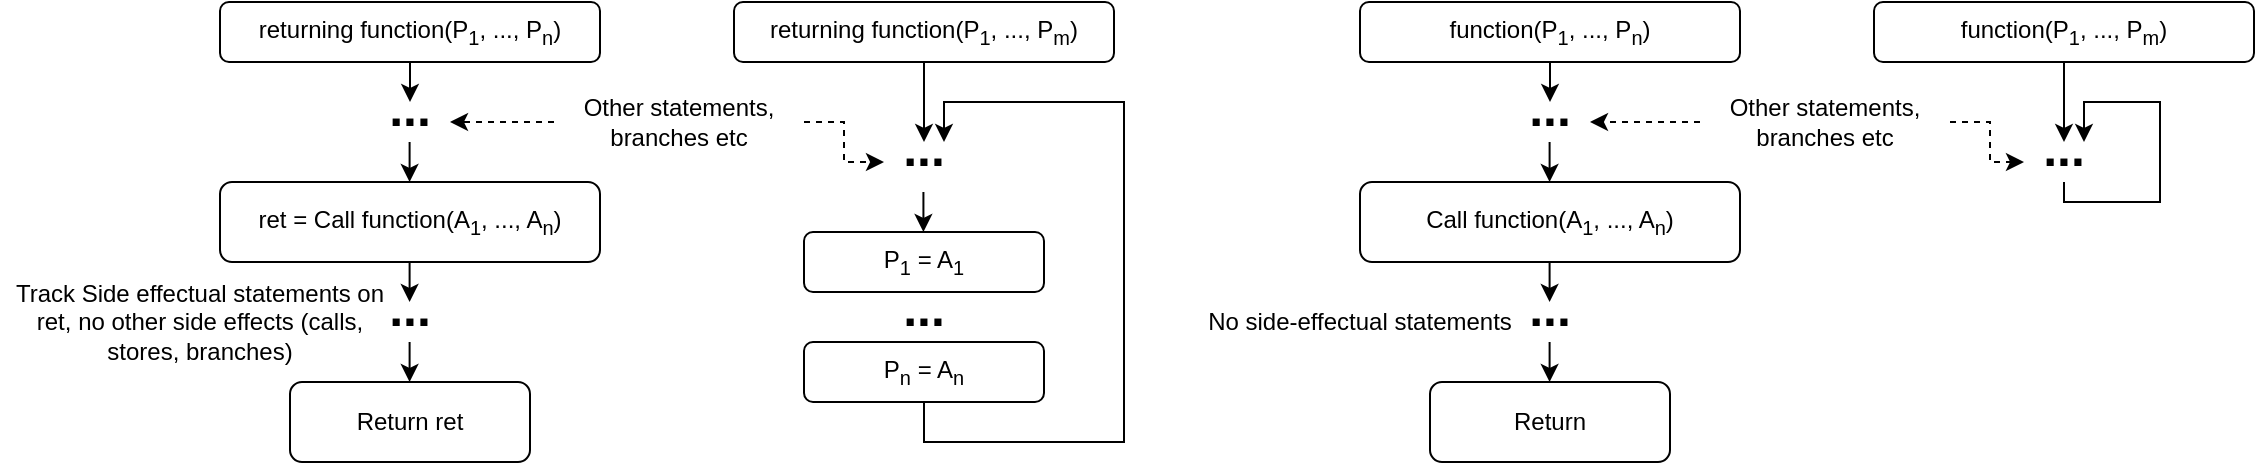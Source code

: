 <mxfile version="13.9.9" type="device"><diagram id="k7BNi8180OqENzGEO4c7" name="Page-1"><mxGraphModel dx="1831" dy="567" grid="1" gridSize="10" guides="1" tooltips="1" connect="1" arrows="1" fold="1" page="1" pageScale="1" pageWidth="850" pageHeight="1100" math="0" shadow="0"><root><mxCell id="0"/><mxCell id="1" parent="0"/><mxCell id="tiN_AfRySyAvcygIiiKA-2" value="Return ret" style="rounded=1;whiteSpace=wrap;html=1;" vertex="1" parent="1"><mxGeometry x="105" y="200" width="120" height="40" as="geometry"/></mxCell><mxCell id="tiN_AfRySyAvcygIiiKA-3" value="ret = Call function(A&lt;sub&gt;1&lt;/sub&gt;, ..., A&lt;sub&gt;n&lt;/sub&gt;)" style="rounded=1;whiteSpace=wrap;html=1;" vertex="1" parent="1"><mxGeometry x="70" y="100" width="190" height="40" as="geometry"/></mxCell><mxCell id="tiN_AfRySyAvcygIiiKA-5" style="edgeStyle=orthogonalEdgeStyle;rounded=0;orthogonalLoop=1;jettySize=auto;html=1;exitX=0.5;exitY=1;exitDx=0;exitDy=0;" edge="1" parent="1" source="tiN_AfRySyAvcygIiiKA-4"><mxGeometry relative="1" as="geometry"><mxPoint x="165" y="60" as="targetPoint"/></mxGeometry></mxCell><mxCell id="tiN_AfRySyAvcygIiiKA-4" value="returning function(P&lt;sub&gt;1&lt;/sub&gt;, ..., P&lt;sub&gt;n&lt;/sub&gt;)" style="rounded=1;whiteSpace=wrap;html=1;" vertex="1" parent="1"><mxGeometry x="70" y="10" width="190" height="30" as="geometry"/></mxCell><mxCell id="tiN_AfRySyAvcygIiiKA-6" style="edgeStyle=orthogonalEdgeStyle;rounded=0;orthogonalLoop=1;jettySize=auto;html=1;exitX=0.5;exitY=1;exitDx=0;exitDy=0;" edge="1" parent="1"><mxGeometry relative="1" as="geometry"><mxPoint x="164.8" y="100" as="targetPoint"/><mxPoint x="164.8" y="80" as="sourcePoint"/></mxGeometry></mxCell><mxCell id="tiN_AfRySyAvcygIiiKA-7" style="edgeStyle=orthogonalEdgeStyle;rounded=0;orthogonalLoop=1;jettySize=auto;html=1;exitX=0.5;exitY=1;exitDx=0;exitDy=0;" edge="1" parent="1"><mxGeometry relative="1" as="geometry"><mxPoint x="164.8" y="160" as="targetPoint"/><mxPoint x="164.8" y="140" as="sourcePoint"/></mxGeometry></mxCell><mxCell id="tiN_AfRySyAvcygIiiKA-8" style="edgeStyle=orthogonalEdgeStyle;rounded=0;orthogonalLoop=1;jettySize=auto;html=1;exitX=0.5;exitY=1;exitDx=0;exitDy=0;" edge="1" parent="1"><mxGeometry relative="1" as="geometry"><mxPoint x="164.8" y="200" as="targetPoint"/><mxPoint x="164.8" y="180" as="sourcePoint"/></mxGeometry></mxCell><mxCell id="tiN_AfRySyAvcygIiiKA-9" value="&lt;b&gt;&lt;font style=&quot;font-size: 25px&quot;&gt;...&lt;/font&gt;&lt;/b&gt;" style="text;html=1;strokeColor=none;fillColor=none;align=center;verticalAlign=bottom;whiteSpace=wrap;rounded=0;" vertex="1" parent="1"><mxGeometry x="145" y="60" width="40" height="20" as="geometry"/></mxCell><mxCell id="tiN_AfRySyAvcygIiiKA-10" value="&lt;b&gt;&lt;font style=&quot;font-size: 25px&quot;&gt;...&lt;/font&gt;&lt;/b&gt;" style="text;html=1;strokeColor=none;fillColor=none;align=center;verticalAlign=bottom;whiteSpace=wrap;rounded=0;" vertex="1" parent="1"><mxGeometry x="145" y="160" width="40" height="20" as="geometry"/></mxCell><mxCell id="tiN_AfRySyAvcygIiiKA-41" style="edgeStyle=orthogonalEdgeStyle;rounded=0;orthogonalLoop=1;jettySize=auto;html=1;exitX=0;exitY=0.5;exitDx=0;exitDy=0;entryX=1;entryY=0.5;entryDx=0;entryDy=0;dashed=1;" edge="1" parent="1" source="tiN_AfRySyAvcygIiiKA-11" target="tiN_AfRySyAvcygIiiKA-9"><mxGeometry relative="1" as="geometry"/></mxCell><mxCell id="tiN_AfRySyAvcygIiiKA-42" style="edgeStyle=orthogonalEdgeStyle;rounded=0;orthogonalLoop=1;jettySize=auto;html=1;exitX=1;exitY=0.5;exitDx=0;exitDy=0;entryX=0;entryY=0.5;entryDx=0;entryDy=0;dashed=1;" edge="1" parent="1" source="tiN_AfRySyAvcygIiiKA-11" target="tiN_AfRySyAvcygIiiKA-18"><mxGeometry relative="1" as="geometry"/></mxCell><mxCell id="tiN_AfRySyAvcygIiiKA-11" value="Other statements, branches etc" style="text;html=1;strokeColor=none;fillColor=none;align=center;verticalAlign=middle;whiteSpace=wrap;rounded=0;" vertex="1" parent="1"><mxGeometry x="237" y="60" width="125" height="20" as="geometry"/></mxCell><mxCell id="tiN_AfRySyAvcygIiiKA-12" value="Track Side effectual statements on ret, no other side effects (calls, stores, branches)" style="text;html=1;strokeColor=none;fillColor=none;align=center;verticalAlign=middle;whiteSpace=wrap;rounded=0;" vertex="1" parent="1"><mxGeometry x="-40" y="160" width="200" height="20" as="geometry"/></mxCell><mxCell id="tiN_AfRySyAvcygIiiKA-21" style="edgeStyle=orthogonalEdgeStyle;rounded=0;orthogonalLoop=1;jettySize=auto;html=1;exitX=0.5;exitY=1;exitDx=0;exitDy=0;entryX=0.5;entryY=0;entryDx=0;entryDy=0;" edge="1" parent="1" source="tiN_AfRySyAvcygIiiKA-13" target="tiN_AfRySyAvcygIiiKA-18"><mxGeometry relative="1" as="geometry"/></mxCell><mxCell id="tiN_AfRySyAvcygIiiKA-13" value="returning&amp;nbsp;function(P&lt;sub&gt;1&lt;/sub&gt;, ..., P&lt;sub&gt;m&lt;/sub&gt;)" style="rounded=1;whiteSpace=wrap;html=1;" vertex="1" parent="1"><mxGeometry x="327" y="10" width="190" height="30" as="geometry"/></mxCell><mxCell id="tiN_AfRySyAvcygIiiKA-14" value="P&lt;sub&gt;1&lt;/sub&gt; = A&lt;sub&gt;1&lt;/sub&gt;" style="rounded=1;whiteSpace=wrap;html=1;" vertex="1" parent="1"><mxGeometry x="362" y="125" width="120" height="30" as="geometry"/></mxCell><mxCell id="tiN_AfRySyAvcygIiiKA-17" style="edgeStyle=orthogonalEdgeStyle;rounded=0;orthogonalLoop=1;jettySize=auto;html=1;exitX=0.5;exitY=1;exitDx=0;exitDy=0;entryX=0.75;entryY=0;entryDx=0;entryDy=0;" edge="1" parent="1" source="tiN_AfRySyAvcygIiiKA-15" target="tiN_AfRySyAvcygIiiKA-18"><mxGeometry relative="1" as="geometry"><mxPoint x="421.857" y="250" as="targetPoint"/><Array as="points"><mxPoint x="422" y="230"/><mxPoint x="522" y="230"/><mxPoint x="522" y="60"/><mxPoint x="432" y="60"/></Array></mxGeometry></mxCell><mxCell id="tiN_AfRySyAvcygIiiKA-15" value="P&lt;sub&gt;n&lt;/sub&gt; = A&lt;sub&gt;n&lt;/sub&gt;" style="rounded=1;whiteSpace=wrap;html=1;" vertex="1" parent="1"><mxGeometry x="362" y="180" width="120" height="30" as="geometry"/></mxCell><mxCell id="tiN_AfRySyAvcygIiiKA-16" value="&lt;b&gt;&lt;font style=&quot;font-size: 25px&quot;&gt;...&lt;/font&gt;&lt;/b&gt;" style="text;html=1;strokeColor=none;fillColor=none;align=center;verticalAlign=bottom;whiteSpace=wrap;rounded=0;" vertex="1" parent="1"><mxGeometry x="402" y="155" width="40" height="25" as="geometry"/></mxCell><mxCell id="tiN_AfRySyAvcygIiiKA-18" value="&lt;b&gt;&lt;font style=&quot;font-size: 25px&quot;&gt;...&lt;/font&gt;&lt;/b&gt;" style="text;html=1;strokeColor=none;fillColor=none;align=center;verticalAlign=bottom;whiteSpace=wrap;rounded=0;" vertex="1" parent="1"><mxGeometry x="402" y="80" width="40" height="20" as="geometry"/></mxCell><mxCell id="tiN_AfRySyAvcygIiiKA-20" style="edgeStyle=orthogonalEdgeStyle;rounded=0;orthogonalLoop=1;jettySize=auto;html=1;exitX=0.5;exitY=1;exitDx=0;exitDy=0;" edge="1" parent="1"><mxGeometry relative="1" as="geometry"><mxPoint x="421.71" y="125" as="targetPoint"/><mxPoint x="421.71" y="105" as="sourcePoint"/></mxGeometry></mxCell><mxCell id="tiN_AfRySyAvcygIiiKA-22" value="Return" style="rounded=1;whiteSpace=wrap;html=1;" vertex="1" parent="1"><mxGeometry x="675" y="200" width="120" height="40" as="geometry"/></mxCell><mxCell id="tiN_AfRySyAvcygIiiKA-23" value="Call function(A&lt;sub&gt;1&lt;/sub&gt;, ..., A&lt;sub&gt;n&lt;/sub&gt;)" style="rounded=1;whiteSpace=wrap;html=1;" vertex="1" parent="1"><mxGeometry x="640" y="100" width="190" height="40" as="geometry"/></mxCell><mxCell id="tiN_AfRySyAvcygIiiKA-24" style="edgeStyle=orthogonalEdgeStyle;rounded=0;orthogonalLoop=1;jettySize=auto;html=1;exitX=0.5;exitY=1;exitDx=0;exitDy=0;" edge="1" parent="1" source="tiN_AfRySyAvcygIiiKA-25"><mxGeometry relative="1" as="geometry"><mxPoint x="735" y="60" as="targetPoint"/></mxGeometry></mxCell><mxCell id="tiN_AfRySyAvcygIiiKA-25" value="function(P&lt;sub&gt;1&lt;/sub&gt;, ..., P&lt;sub&gt;n&lt;/sub&gt;)" style="rounded=1;whiteSpace=wrap;html=1;" vertex="1" parent="1"><mxGeometry x="640" y="10" width="190" height="30" as="geometry"/></mxCell><mxCell id="tiN_AfRySyAvcygIiiKA-26" style="edgeStyle=orthogonalEdgeStyle;rounded=0;orthogonalLoop=1;jettySize=auto;html=1;exitX=0.5;exitY=1;exitDx=0;exitDy=0;" edge="1" parent="1"><mxGeometry relative="1" as="geometry"><mxPoint x="734.8" y="100" as="targetPoint"/><mxPoint x="734.8" y="80" as="sourcePoint"/></mxGeometry></mxCell><mxCell id="tiN_AfRySyAvcygIiiKA-27" style="edgeStyle=orthogonalEdgeStyle;rounded=0;orthogonalLoop=1;jettySize=auto;html=1;exitX=0.5;exitY=1;exitDx=0;exitDy=0;" edge="1" parent="1"><mxGeometry relative="1" as="geometry"><mxPoint x="734.8" y="160" as="targetPoint"/><mxPoint x="734.8" y="140" as="sourcePoint"/></mxGeometry></mxCell><mxCell id="tiN_AfRySyAvcygIiiKA-28" style="edgeStyle=orthogonalEdgeStyle;rounded=0;orthogonalLoop=1;jettySize=auto;html=1;exitX=0.5;exitY=1;exitDx=0;exitDy=0;" edge="1" parent="1"><mxGeometry relative="1" as="geometry"><mxPoint x="734.8" y="200" as="targetPoint"/><mxPoint x="734.8" y="180" as="sourcePoint"/></mxGeometry></mxCell><mxCell id="tiN_AfRySyAvcygIiiKA-29" value="&lt;b&gt;&lt;font style=&quot;font-size: 25px&quot;&gt;...&lt;/font&gt;&lt;/b&gt;" style="text;html=1;strokeColor=none;fillColor=none;align=center;verticalAlign=bottom;whiteSpace=wrap;rounded=0;" vertex="1" parent="1"><mxGeometry x="715" y="60" width="40" height="20" as="geometry"/></mxCell><mxCell id="tiN_AfRySyAvcygIiiKA-30" value="&lt;b&gt;&lt;font style=&quot;font-size: 25px&quot;&gt;...&lt;/font&gt;&lt;/b&gt;" style="text;html=1;strokeColor=none;fillColor=none;align=center;verticalAlign=bottom;whiteSpace=wrap;rounded=0;" vertex="1" parent="1"><mxGeometry x="715" y="160" width="40" height="20" as="geometry"/></mxCell><mxCell id="tiN_AfRySyAvcygIiiKA-43" style="edgeStyle=orthogonalEdgeStyle;rounded=0;orthogonalLoop=1;jettySize=auto;html=1;exitX=0;exitY=0.5;exitDx=0;exitDy=0;entryX=1;entryY=0.5;entryDx=0;entryDy=0;dashed=1;" edge="1" parent="1" source="tiN_AfRySyAvcygIiiKA-31" target="tiN_AfRySyAvcygIiiKA-29"><mxGeometry relative="1" as="geometry"/></mxCell><mxCell id="tiN_AfRySyAvcygIiiKA-44" style="edgeStyle=orthogonalEdgeStyle;rounded=0;orthogonalLoop=1;jettySize=auto;html=1;exitX=1;exitY=0.5;exitDx=0;exitDy=0;entryX=0;entryY=0.5;entryDx=0;entryDy=0;dashed=1;" edge="1" parent="1" source="tiN_AfRySyAvcygIiiKA-31" target="tiN_AfRySyAvcygIiiKA-39"><mxGeometry relative="1" as="geometry"/></mxCell><mxCell id="tiN_AfRySyAvcygIiiKA-31" value="Other statements, branches etc" style="text;html=1;strokeColor=none;fillColor=none;align=center;verticalAlign=middle;whiteSpace=wrap;rounded=0;" vertex="1" parent="1"><mxGeometry x="810" y="60" width="125" height="20" as="geometry"/></mxCell><mxCell id="tiN_AfRySyAvcygIiiKA-32" value="No side-effectual statements" style="text;html=1;strokeColor=none;fillColor=none;align=center;verticalAlign=middle;whiteSpace=wrap;rounded=0;" vertex="1" parent="1"><mxGeometry x="550" y="160" width="180" height="20" as="geometry"/></mxCell><mxCell id="tiN_AfRySyAvcygIiiKA-33" style="edgeStyle=orthogonalEdgeStyle;rounded=0;orthogonalLoop=1;jettySize=auto;html=1;exitX=0.5;exitY=1;exitDx=0;exitDy=0;entryX=0.5;entryY=0;entryDx=0;entryDy=0;" edge="1" parent="1" source="tiN_AfRySyAvcygIiiKA-34" target="tiN_AfRySyAvcygIiiKA-39"><mxGeometry relative="1" as="geometry"/></mxCell><mxCell id="tiN_AfRySyAvcygIiiKA-34" value="function(P&lt;sub&gt;1&lt;/sub&gt;, ..., P&lt;sub&gt;m&lt;/sub&gt;)" style="rounded=1;whiteSpace=wrap;html=1;" vertex="1" parent="1"><mxGeometry x="897" y="10" width="190" height="30" as="geometry"/></mxCell><mxCell id="tiN_AfRySyAvcygIiiKA-36" style="edgeStyle=orthogonalEdgeStyle;rounded=0;orthogonalLoop=1;jettySize=auto;html=1;exitX=0.5;exitY=1;exitDx=0;exitDy=0;entryX=0.75;entryY=0;entryDx=0;entryDy=0;" edge="1" parent="1" source="tiN_AfRySyAvcygIiiKA-39" target="tiN_AfRySyAvcygIiiKA-39"><mxGeometry relative="1" as="geometry"><mxPoint x="991.857" y="250" as="targetPoint"/><Array as="points"><mxPoint x="992" y="110"/><mxPoint x="1040" y="110"/><mxPoint x="1040" y="60"/><mxPoint x="1002" y="60"/></Array><mxPoint x="992" y="210" as="sourcePoint"/></mxGeometry></mxCell><mxCell id="tiN_AfRySyAvcygIiiKA-39" value="&lt;b&gt;&lt;font style=&quot;font-size: 25px&quot;&gt;...&lt;/font&gt;&lt;/b&gt;" style="text;html=1;strokeColor=none;fillColor=none;align=center;verticalAlign=bottom;whiteSpace=wrap;rounded=0;" vertex="1" parent="1"><mxGeometry x="972" y="80" width="40" height="20" as="geometry"/></mxCell></root></mxGraphModel></diagram></mxfile>
